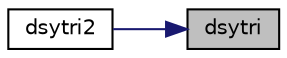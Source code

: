digraph "dsytri"
{
 // LATEX_PDF_SIZE
  edge [fontname="Helvetica",fontsize="10",labelfontname="Helvetica",labelfontsize="10"];
  node [fontname="Helvetica",fontsize="10",shape=record];
  rankdir="RL";
  Node1 [label="dsytri",height=0.2,width=0.4,color="black", fillcolor="grey75", style="filled", fontcolor="black",tooltip="DSYTRI"];
  Node1 -> Node2 [dir="back",color="midnightblue",fontsize="10",style="solid",fontname="Helvetica"];
  Node2 [label="dsytri2",height=0.2,width=0.4,color="black", fillcolor="white", style="filled",URL="$dsytri2_8f.html#a6a3be7737b1a49bb70bf6ac514b3ca34",tooltip="DSYTRI2"];
}
